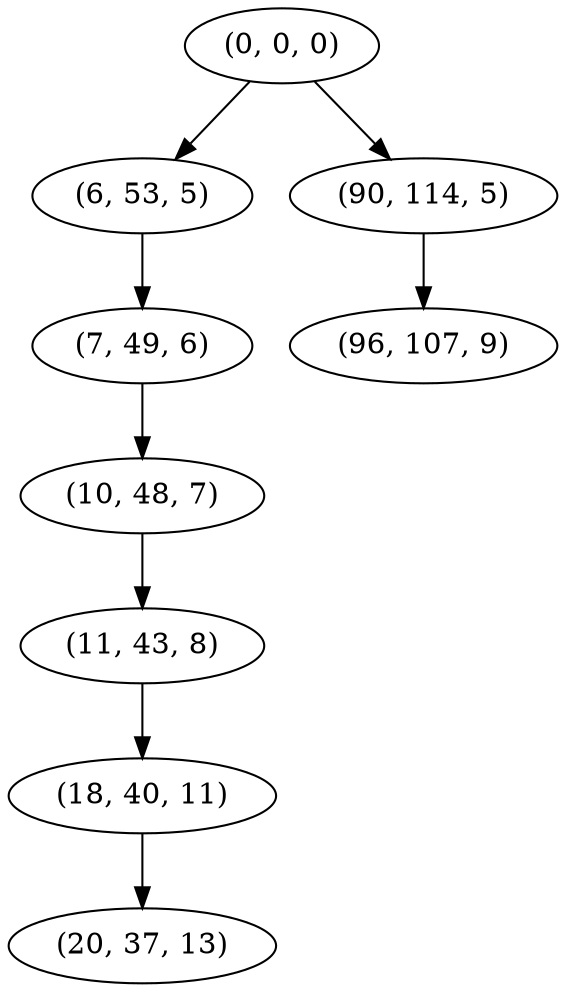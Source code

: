 digraph tree {
    "(0, 0, 0)";
    "(6, 53, 5)";
    "(7, 49, 6)";
    "(10, 48, 7)";
    "(11, 43, 8)";
    "(18, 40, 11)";
    "(20, 37, 13)";
    "(90, 114, 5)";
    "(96, 107, 9)";
    "(0, 0, 0)" -> "(6, 53, 5)";
    "(0, 0, 0)" -> "(90, 114, 5)";
    "(6, 53, 5)" -> "(7, 49, 6)";
    "(7, 49, 6)" -> "(10, 48, 7)";
    "(10, 48, 7)" -> "(11, 43, 8)";
    "(11, 43, 8)" -> "(18, 40, 11)";
    "(18, 40, 11)" -> "(20, 37, 13)";
    "(90, 114, 5)" -> "(96, 107, 9)";
}
